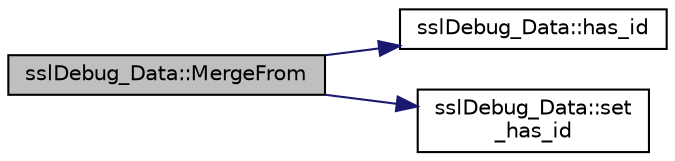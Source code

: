 digraph "sslDebug_Data::MergeFrom"
{
 // INTERACTIVE_SVG=YES
  edge [fontname="Helvetica",fontsize="10",labelfontname="Helvetica",labelfontsize="10"];
  node [fontname="Helvetica",fontsize="10",shape=record];
  rankdir="LR";
  Node1 [label="sslDebug_Data::MergeFrom",height=0.2,width=0.4,color="black", fillcolor="grey75", style="filled", fontcolor="black"];
  Node1 -> Node2 [color="midnightblue",fontsize="10",style="solid",fontname="Helvetica"];
  Node2 [label="sslDebug_Data::has_id",height=0.2,width=0.4,color="black", fillcolor="white", style="filled",URL="$d4/d17/classssl_debug___data.html#a5e0308f15fa19fca9f234c6a9a147753"];
  Node1 -> Node3 [color="midnightblue",fontsize="10",style="solid",fontname="Helvetica"];
  Node3 [label="sslDebug_Data::set\l_has_id",height=0.2,width=0.4,color="black", fillcolor="white", style="filled",URL="$d4/d17/classssl_debug___data.html#a511e49fe84be7d1a27a8b3cbd66ff838"];
}
